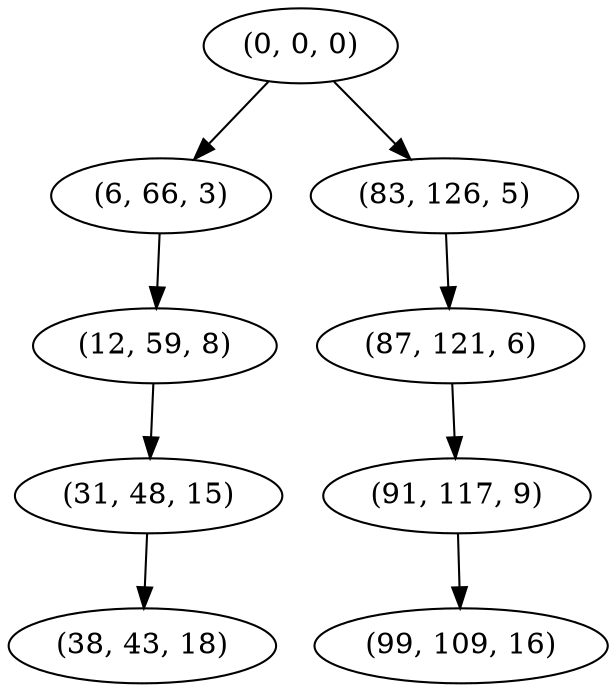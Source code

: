 digraph tree {
    "(0, 0, 0)";
    "(6, 66, 3)";
    "(12, 59, 8)";
    "(31, 48, 15)";
    "(38, 43, 18)";
    "(83, 126, 5)";
    "(87, 121, 6)";
    "(91, 117, 9)";
    "(99, 109, 16)";
    "(0, 0, 0)" -> "(6, 66, 3)";
    "(0, 0, 0)" -> "(83, 126, 5)";
    "(6, 66, 3)" -> "(12, 59, 8)";
    "(12, 59, 8)" -> "(31, 48, 15)";
    "(31, 48, 15)" -> "(38, 43, 18)";
    "(83, 126, 5)" -> "(87, 121, 6)";
    "(87, 121, 6)" -> "(91, 117, 9)";
    "(91, 117, 9)" -> "(99, 109, 16)";
}
